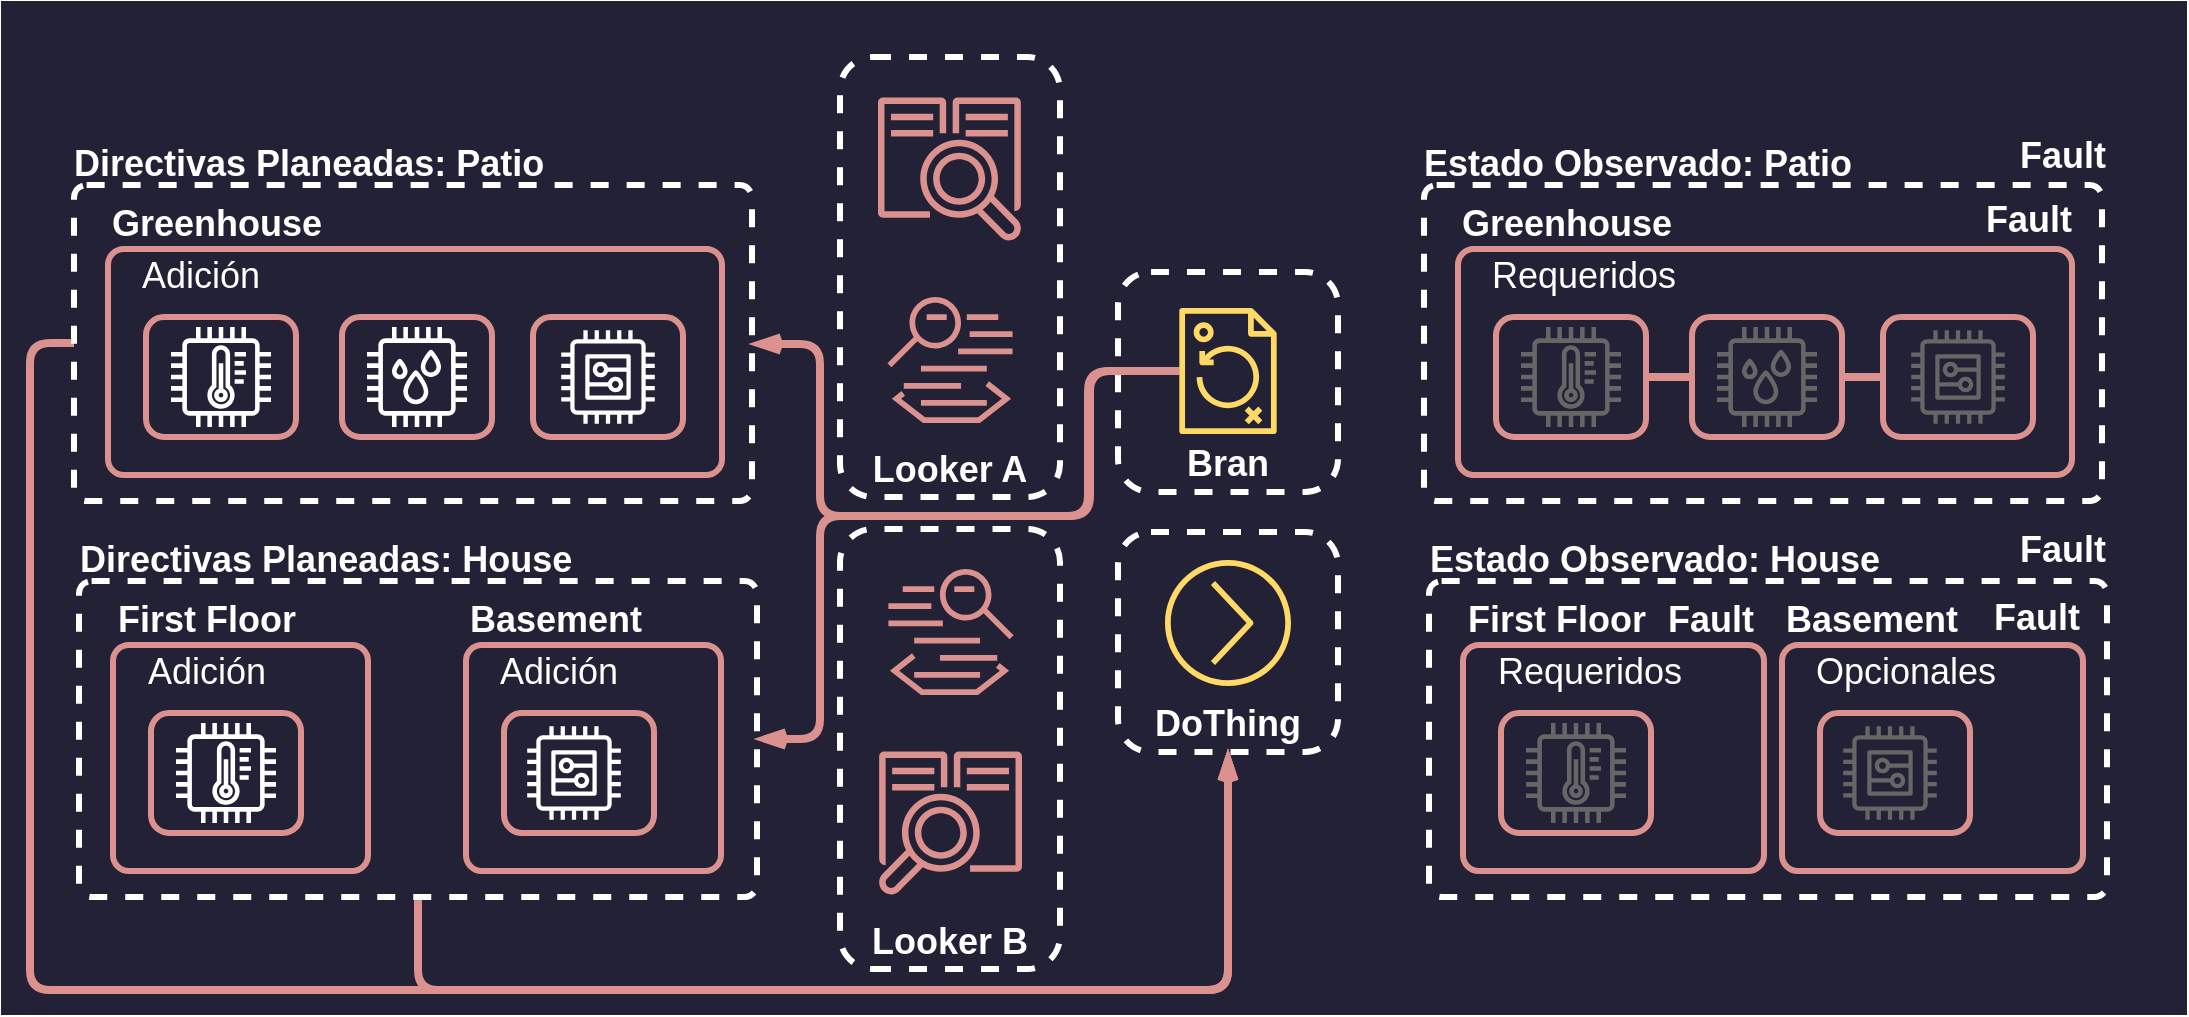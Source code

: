 <mxfile version="22.1.21" type="device">
  <diagram name="Page-1" id="UgkzKDdlbD2YLOSZ790F">
    <mxGraphModel dx="579" dy="907" grid="0" gridSize="10" guides="1" tooltips="1" connect="1" arrows="1" fold="1" page="1" pageScale="1" pageWidth="850" pageHeight="1100" math="0" shadow="0">
      <root>
        <mxCell id="0" />
        <mxCell id="1" parent="0" />
        <mxCell id="WaaS-qGKVErQEOPKYESH-2" value="" style="group;fillColor=#232136;strokeColor=#232136;strokeWidth=25;container=0;movable=0;resizable=0;rotatable=0;deletable=0;editable=0;locked=1;connectable=0;" parent="1" vertex="1" connectable="0">
          <mxGeometry x="968" y="441" width="1068" height="482" as="geometry" />
        </mxCell>
        <mxCell id="p2dUplIc6F6vgKtV86H0-74" value="" style="rounded=1;whiteSpace=wrap;html=1;labelBackgroundColor=none;strokeColor=#FFFFFF;strokeWidth=3;align=left;verticalAlign=top;fontFamily=Helvetica;fontSize=18;fontColor=#FFFFFF;fillColor=none;arcSize=4;dashed=1;container=0;" parent="1" vertex="1">
          <mxGeometry x="1667" y="520.5" width="339" height="158" as="geometry" />
        </mxCell>
        <mxCell id="3aSCwRJMT3F2lno_R7aL-35" value="Looker A" style="rounded=1;whiteSpace=wrap;html=1;dashed=1;labelBackgroundColor=none;strokeColor=#FFFFFF;strokeWidth=3;align=center;verticalAlign=bottom;fontFamily=Helvetica;fontSize=18;fontColor=#FFFFFF;fillColor=none;fontStyle=1;container=0;" parent="1" vertex="1">
          <mxGeometry x="1375" y="456.5" width="110" height="220" as="geometry" />
        </mxCell>
        <mxCell id="WaaS-qGKVErQEOPKYESH-149" value="&lt;div style=&quot;text-align: center; font-size: 18px;&quot;&gt;&lt;span style=&quot;background-color: initial; font-size: 18px;&quot;&gt;&lt;b style=&quot;font-size: 18px;&quot;&gt;Directivas Planeadas: Patio&lt;/b&gt;&lt;/span&gt;&lt;/div&gt;" style="text;whiteSpace=wrap;html=1;fontSize=18;fontFamily=Helvetica;fontColor=#FFFFFF;container=0;" parent="1" vertex="1">
          <mxGeometry x="990" y="492.5" width="247" height="40" as="geometry" />
        </mxCell>
        <mxCell id="WaaS-qGKVErQEOPKYESH-105" value="&lt;div style=&quot;text-align: center;&quot;&gt;&lt;span style=&quot;background-color: initial;&quot;&gt;&lt;b&gt;Greenhouse&lt;/b&gt;&lt;/span&gt;&lt;/div&gt;" style="text;whiteSpace=wrap;html=1;fontSize=18;fontFamily=Helvetica;fontColor=#FFFFFF;container=0;" parent="1" vertex="1">
          <mxGeometry x="1009" y="522.5" width="126" height="40" as="geometry" />
        </mxCell>
        <mxCell id="p2dUplIc6F6vgKtV86H0-14" value="&lt;b style=&quot;border-color: var(--border-color); text-align: center;&quot;&gt;Directivas Planeadas:&lt;b style=&quot;background-color: initial;&quot;&gt;&amp;nbsp;House&lt;/b&gt;&lt;br&gt;&lt;/b&gt;" style="text;whiteSpace=wrap;html=1;fontSize=18;fontFamily=Helvetica;fontColor=#FFFFFF;container=0;" parent="1" vertex="1">
          <mxGeometry x="992.5" y="690.5" width="257.5" height="40" as="geometry" />
        </mxCell>
        <mxCell id="WaaS-qGKVErQEOPKYESH-18" value="" style="rounded=1;whiteSpace=wrap;html=1;labelBackgroundColor=none;strokeColor=#DB918D;strokeWidth=3;align=left;verticalAlign=top;fontFamily=Helvetica;fontSize=18;fontColor=#FFFFFF;fillColor=none;arcSize=7;container=0;" parent="1" vertex="1">
          <mxGeometry x="1009" y="552.5" width="307" height="113" as="geometry" />
        </mxCell>
        <mxCell id="a7tRdTnpNHv8v2IIu0SU-1" style="edgeStyle=orthogonalEdgeStyle;shape=connector;curved=0;rounded=1;orthogonalLoop=1;jettySize=auto;html=1;labelBackgroundColor=default;strokeColor=#DB918D;strokeWidth=4;align=center;verticalAlign=middle;fontFamily=Helvetica;fontSize=11;fontColor=default;endArrow=openThin;endFill=0;entryX=0.5;entryY=1;entryDx=0;entryDy=0;" parent="1" source="WaaS-qGKVErQEOPKYESH-108" target="3aSCwRJMT3F2lno_R7aL-37" edge="1">
          <mxGeometry relative="1" as="geometry">
            <Array as="points">
              <mxPoint x="970" y="600" />
              <mxPoint x="970" y="923" />
              <mxPoint x="1569" y="923" />
            </Array>
          </mxGeometry>
        </mxCell>
        <mxCell id="WaaS-qGKVErQEOPKYESH-108" value="" style="rounded=1;whiteSpace=wrap;html=1;labelBackgroundColor=none;strokeColor=#FFFFFF;strokeWidth=3;align=left;verticalAlign=top;fontFamily=Helvetica;fontSize=18;fontColor=#FFFFFF;fillColor=none;arcSize=4;dashed=1;container=0;" parent="1" vertex="1">
          <mxGeometry x="992" y="520.5" width="339" height="158" as="geometry" />
        </mxCell>
        <mxCell id="WaaS-qGKVErQEOPKYESH-31" value="Adición" style="text;html=1;strokeColor=none;fillColor=none;align=left;verticalAlign=middle;whiteSpace=wrap;rounded=0;fontSize=18;fontFamily=Helvetica;fontColor=#FFFFFF;container=0;" parent="1" vertex="1">
          <mxGeometry x="1024" y="550.5" width="75" height="30" as="geometry" />
        </mxCell>
        <mxCell id="p2dUplIc6F6vgKtV86H0-4" value="" style="rounded=1;whiteSpace=wrap;html=1;labelBackgroundColor=none;strokeColor=#DB918D;strokeWidth=3;align=left;verticalAlign=top;fontFamily=Helvetica;fontSize=18;fontColor=#FFFFFF;fillColor=none;container=0;" parent="1" vertex="1">
          <mxGeometry x="1221.5" y="586.5" width="75" height="60" as="geometry" />
        </mxCell>
        <mxCell id="p2dUplIc6F6vgKtV86H0-2" value="" style="rounded=1;whiteSpace=wrap;html=1;labelBackgroundColor=none;strokeColor=#DB918D;strokeWidth=3;align=left;verticalAlign=top;fontFamily=Helvetica;fontSize=18;fontColor=#FFFFFF;fillColor=none;container=0;" parent="1" vertex="1">
          <mxGeometry x="1126" y="586.5" width="75" height="60" as="geometry" />
        </mxCell>
        <mxCell id="WaaS-qGKVErQEOPKYESH-28" value="" style="rounded=1;whiteSpace=wrap;html=1;labelBackgroundColor=none;strokeColor=#DB918D;strokeWidth=3;align=left;verticalAlign=top;fontFamily=Helvetica;fontSize=18;fontColor=#FFFFFF;fillColor=none;container=0;" parent="1" vertex="1">
          <mxGeometry x="1028" y="586.5" width="75" height="60" as="geometry" />
        </mxCell>
        <mxCell id="WaaS-qGKVErQEOPKYESH-81" value="" style="sketch=0;outlineConnect=0;dashed=0;verticalLabelPosition=bottom;verticalAlign=top;align=center;html=1;fontSize=18;fontStyle=0;aspect=fixed;pointerEvents=1;shape=mxgraph.aws4.iot_thing_temperature_sensor;rounded=1;labelBackgroundColor=none;strokeWidth=3;fontFamily=Helvetica;container=0;" parent="1" vertex="1">
          <mxGeometry x="1040.5" y="591.5" width="50" height="50" as="geometry" />
        </mxCell>
        <mxCell id="p2dUplIc6F6vgKtV86H0-11" value="" style="sketch=0;outlineConnect=0;fontColor=#232F3E;gradientColor=none;fillColor=#FFFFFF;strokeColor=none;dashed=0;verticalLabelPosition=bottom;verticalAlign=top;align=center;html=1;fontSize=12;fontStyle=0;aspect=fixed;pointerEvents=1;shape=mxgraph.aws4.iot_thing_humidity_sensor;rounded=1;strokeWidth=4;fontFamily=Helvetica;container=0;" parent="1" vertex="1">
          <mxGeometry x="1138.5" y="591.5" width="50" height="50" as="geometry" />
        </mxCell>
        <mxCell id="WaaS-qGKVErQEOPKYESH-98" value="" style="sketch=0;outlineConnect=0;fontColor=#232F3E;gradientColor=none;strokeColor=#FFFFFF;fillColor=none;dashed=0;verticalLabelPosition=bottom;verticalAlign=top;align=center;html=1;fontSize=18;fontStyle=0;aspect=fixed;shape=mxgraph.aws4.resourceIcon;resIcon=mxgraph.aws4.generic;rounded=1;labelBackgroundColor=none;strokeWidth=3;fontFamily=Helvetica;container=0;" parent="1" vertex="1">
          <mxGeometry x="1229.75" y="587.25" width="58.5" height="58.5" as="geometry" />
        </mxCell>
        <mxCell id="a7tRdTnpNHv8v2IIu0SU-2" style="edgeStyle=orthogonalEdgeStyle;shape=connector;curved=0;rounded=1;orthogonalLoop=1;jettySize=auto;html=1;entryX=0.5;entryY=1;entryDx=0;entryDy=0;labelBackgroundColor=default;strokeColor=#DB918D;strokeWidth=4;align=center;verticalAlign=middle;fontFamily=Helvetica;fontSize=11;fontColor=default;endArrow=openThin;endFill=0;exitX=0.5;exitY=1;exitDx=0;exitDy=0;" parent="1" source="p2dUplIc6F6vgKtV86H0-13" target="3aSCwRJMT3F2lno_R7aL-37" edge="1">
          <mxGeometry relative="1" as="geometry">
            <Array as="points">
              <mxPoint x="1164" y="923" />
              <mxPoint x="1569" y="923" />
            </Array>
          </mxGeometry>
        </mxCell>
        <mxCell id="p2dUplIc6F6vgKtV86H0-13" value="" style="rounded=1;whiteSpace=wrap;html=1;labelBackgroundColor=none;strokeColor=#FFFFFF;strokeWidth=3;align=left;verticalAlign=top;fontFamily=Helvetica;fontSize=18;fontColor=#FFFFFF;fillColor=none;arcSize=4;dashed=1;container=0;" parent="1" vertex="1">
          <mxGeometry x="994.5" y="718.5" width="339" height="158" as="geometry" />
        </mxCell>
        <mxCell id="p2dUplIc6F6vgKtV86H0-24" value="&lt;div style=&quot;text-align: center;&quot;&gt;&lt;span style=&quot;background-color: initial;&quot;&gt;&lt;b&gt;Basement&lt;/b&gt;&lt;/span&gt;&lt;/div&gt;" style="text;whiteSpace=wrap;html=1;fontSize=18;fontFamily=Helvetica;fontColor=#FFFFFF;container=0;" parent="1" vertex="1">
          <mxGeometry x="1188" y="720.5" width="128.5" height="40" as="geometry" />
        </mxCell>
        <mxCell id="p2dUplIc6F6vgKtV86H0-23" value="" style="rounded=1;whiteSpace=wrap;html=1;labelBackgroundColor=none;strokeColor=#DB918D;strokeWidth=3;align=left;verticalAlign=top;fontFamily=Helvetica;fontSize=18;fontColor=#FFFFFF;fillColor=none;arcSize=7;container=0;" parent="1" vertex="1">
          <mxGeometry x="1188" y="750.5" width="127.5" height="113" as="geometry" />
        </mxCell>
        <mxCell id="p2dUplIc6F6vgKtV86H0-25" value="Adición" style="text;html=1;strokeColor=none;fillColor=none;align=left;verticalAlign=middle;whiteSpace=wrap;rounded=0;fontSize=18;fontFamily=Helvetica;fontColor=#FFFFFF;container=0;" parent="1" vertex="1">
          <mxGeometry x="1203" y="748.5" width="75" height="30" as="geometry" />
        </mxCell>
        <mxCell id="p2dUplIc6F6vgKtV86H0-28" value="" style="rounded=1;whiteSpace=wrap;html=1;labelBackgroundColor=none;strokeColor=#DB918D;strokeWidth=3;align=left;verticalAlign=top;fontFamily=Helvetica;fontSize=18;fontColor=#FFFFFF;fillColor=none;container=0;" parent="1" vertex="1">
          <mxGeometry x="1207" y="784.5" width="75" height="60" as="geometry" />
        </mxCell>
        <mxCell id="p2dUplIc6F6vgKtV86H0-31" value="" style="sketch=0;outlineConnect=0;fontColor=#232F3E;gradientColor=none;strokeColor=#FFFFFF;fillColor=none;dashed=0;verticalLabelPosition=bottom;verticalAlign=top;align=center;html=1;fontSize=18;fontStyle=0;aspect=fixed;shape=mxgraph.aws4.resourceIcon;resIcon=mxgraph.aws4.generic;rounded=1;labelBackgroundColor=none;strokeWidth=3;fontFamily=Helvetica;container=0;" parent="1" vertex="1">
          <mxGeometry x="1212.75" y="785.25" width="58.5" height="58.5" as="geometry" />
        </mxCell>
        <mxCell id="p2dUplIc6F6vgKtV86H0-15" value="&lt;div style=&quot;text-align: center;&quot;&gt;&lt;span style=&quot;background-color: initial;&quot;&gt;&lt;b&gt;First Floor&lt;/b&gt;&lt;/span&gt;&lt;/div&gt;" style="text;whiteSpace=wrap;html=1;fontSize=18;fontFamily=Helvetica;fontColor=#FFFFFF;container=0;" parent="1" vertex="1">
          <mxGeometry x="1011.5" y="720.5" width="128.5" height="40" as="geometry" />
        </mxCell>
        <mxCell id="p2dUplIc6F6vgKtV86H0-12" value="" style="rounded=1;whiteSpace=wrap;html=1;labelBackgroundColor=none;strokeColor=#DB918D;strokeWidth=3;align=left;verticalAlign=top;fontFamily=Helvetica;fontSize=18;fontColor=#FFFFFF;fillColor=none;arcSize=7;container=0;" parent="1" vertex="1">
          <mxGeometry x="1011.5" y="750.5" width="127.5" height="113" as="geometry" />
        </mxCell>
        <mxCell id="p2dUplIc6F6vgKtV86H0-16" value="Adición" style="text;html=1;strokeColor=none;fillColor=none;align=left;verticalAlign=middle;whiteSpace=wrap;rounded=0;fontSize=18;fontFamily=Helvetica;fontColor=#FFFFFF;container=0;" parent="1" vertex="1">
          <mxGeometry x="1026.5" y="748.5" width="75" height="30" as="geometry" />
        </mxCell>
        <mxCell id="p2dUplIc6F6vgKtV86H0-19" value="" style="rounded=1;whiteSpace=wrap;html=1;labelBackgroundColor=none;strokeColor=#DB918D;strokeWidth=3;align=left;verticalAlign=top;fontFamily=Helvetica;fontSize=18;fontColor=#FFFFFF;fillColor=none;container=0;" parent="1" vertex="1">
          <mxGeometry x="1030.5" y="784.5" width="75" height="60" as="geometry" />
        </mxCell>
        <mxCell id="p2dUplIc6F6vgKtV86H0-20" value="" style="sketch=0;outlineConnect=0;dashed=0;verticalLabelPosition=bottom;verticalAlign=top;align=center;html=1;fontSize=18;fontStyle=0;aspect=fixed;pointerEvents=1;shape=mxgraph.aws4.iot_thing_temperature_sensor;rounded=1;labelBackgroundColor=none;strokeWidth=3;fontFamily=Helvetica;container=0;" parent="1" vertex="1">
          <mxGeometry x="1043" y="789.5" width="50" height="50" as="geometry" />
        </mxCell>
        <mxCell id="p2dUplIc6F6vgKtV86H0-69" value="&lt;div style=&quot;text-align: center; font-size: 18px;&quot;&gt;&lt;span style=&quot;background-color: initial; font-size: 18px;&quot;&gt;&lt;b style=&quot;font-size: 18px;&quot;&gt;Estado Observado: Patio&lt;/b&gt;&lt;/span&gt;&lt;/div&gt;" style="text;whiteSpace=wrap;html=1;fontSize=18;fontFamily=Helvetica;fontColor=#FFFFFF;container=0;" parent="1" vertex="1">
          <mxGeometry x="1665" y="492.5" width="247" height="40" as="geometry" />
        </mxCell>
        <mxCell id="p2dUplIc6F6vgKtV86H0-70" value="&lt;div style=&quot;text-align: center;&quot;&gt;&lt;span style=&quot;background-color: initial;&quot;&gt;&lt;b&gt;Greenhouse&lt;/b&gt;&lt;/span&gt;&lt;/div&gt;" style="text;whiteSpace=wrap;html=1;fontSize=18;fontFamily=Helvetica;fontColor=#FFFFFF;container=0;" parent="1" vertex="1">
          <mxGeometry x="1684" y="522.5" width="126" height="40" as="geometry" />
        </mxCell>
        <mxCell id="p2dUplIc6F6vgKtV86H0-71" value="&lt;div style=&quot;text-align: center; font-size: 18px;&quot;&gt;&lt;span style=&quot;background-color: initial; font-size: 18px;&quot;&gt;&lt;b style=&quot;font-size: 18px;&quot;&gt;Estado Observado: House&lt;/b&gt;&lt;/span&gt;&lt;/div&gt;" style="text;whiteSpace=wrap;html=1;fontSize=18;fontFamily=Helvetica;fontColor=#FFFFFF;container=0;" parent="1" vertex="1">
          <mxGeometry x="1667.5" y="690.5" width="257.5" height="40" as="geometry" />
        </mxCell>
        <mxCell id="p2dUplIc6F6vgKtV86H0-73" value="" style="rounded=1;whiteSpace=wrap;html=1;labelBackgroundColor=none;strokeColor=#DB918D;strokeWidth=3;align=left;verticalAlign=top;fontFamily=Helvetica;fontSize=18;fontColor=#FFFFFF;fillColor=none;arcSize=7;container=0;" parent="1" vertex="1">
          <mxGeometry x="1684" y="552.5" width="307" height="113" as="geometry" />
        </mxCell>
        <mxCell id="p2dUplIc6F6vgKtV86H0-75" value="Requeridos" style="text;html=1;strokeColor=none;fillColor=none;align=left;verticalAlign=middle;whiteSpace=wrap;rounded=0;fontSize=18;fontFamily=Helvetica;fontColor=#FFFFFF;container=0;" parent="1" vertex="1">
          <mxGeometry x="1699" y="550.5" width="75" height="30" as="geometry" />
        </mxCell>
        <mxCell id="p2dUplIc6F6vgKtV86H0-76" value="" style="rounded=1;whiteSpace=wrap;html=1;labelBackgroundColor=none;strokeColor=#DB918D;strokeWidth=3;align=left;verticalAlign=top;fontFamily=Helvetica;fontSize=18;fontColor=#FFFFFF;fillColor=none;container=0;" parent="1" vertex="1">
          <mxGeometry x="1896.5" y="586.5" width="75" height="60" as="geometry" />
        </mxCell>
        <mxCell id="Ld625XTkxy1QWOUAyeHq-2" style="edgeStyle=orthogonalEdgeStyle;shape=connector;curved=0;rounded=1;orthogonalLoop=1;jettySize=auto;html=1;exitX=1;exitY=0.5;exitDx=0;exitDy=0;entryX=0;entryY=0.5;entryDx=0;entryDy=0;labelBackgroundColor=default;strokeColor=#DB918D;strokeWidth=4;align=center;verticalAlign=middle;fontFamily=Helvetica;fontSize=11;fontColor=default;endArrow=none;endFill=0;" parent="1" source="p2dUplIc6F6vgKtV86H0-77" target="p2dUplIc6F6vgKtV86H0-76" edge="1">
          <mxGeometry relative="1" as="geometry" />
        </mxCell>
        <mxCell id="p2dUplIc6F6vgKtV86H0-77" value="" style="rounded=1;whiteSpace=wrap;html=1;labelBackgroundColor=none;strokeColor=#DB918D;strokeWidth=3;align=left;verticalAlign=top;fontFamily=Helvetica;fontSize=18;fontColor=#FFFFFF;fillColor=none;container=0;" parent="1" vertex="1">
          <mxGeometry x="1801" y="586.5" width="75" height="60" as="geometry" />
        </mxCell>
        <mxCell id="Ld625XTkxy1QWOUAyeHq-1" style="edgeStyle=orthogonalEdgeStyle;shape=connector;curved=0;rounded=1;orthogonalLoop=1;jettySize=auto;html=1;exitX=1;exitY=0.5;exitDx=0;exitDy=0;entryX=0;entryY=0.5;entryDx=0;entryDy=0;labelBackgroundColor=default;strokeColor=#DB918D;strokeWidth=4;align=center;verticalAlign=middle;fontFamily=Helvetica;fontSize=11;fontColor=default;endArrow=none;endFill=0;" parent="1" source="p2dUplIc6F6vgKtV86H0-78" target="p2dUplIc6F6vgKtV86H0-77" edge="1">
          <mxGeometry relative="1" as="geometry" />
        </mxCell>
        <mxCell id="p2dUplIc6F6vgKtV86H0-78" value="" style="rounded=1;whiteSpace=wrap;html=1;labelBackgroundColor=none;strokeColor=#DB918D;strokeWidth=3;align=left;verticalAlign=top;fontFamily=Helvetica;fontSize=18;fontColor=#FFFFFF;fillColor=none;container=0;" parent="1" vertex="1">
          <mxGeometry x="1703" y="586.5" width="75" height="60" as="geometry" />
        </mxCell>
        <mxCell id="p2dUplIc6F6vgKtV86H0-79" value="" style="sketch=0;outlineConnect=0;dashed=0;verticalLabelPosition=bottom;verticalAlign=top;align=center;html=1;fontSize=18;fontStyle=0;aspect=fixed;pointerEvents=1;shape=mxgraph.aws4.iot_thing_temperature_sensor;rounded=1;labelBackgroundColor=none;strokeWidth=3;fontFamily=Helvetica;container=0;fillColor=#666666;" parent="1" vertex="1">
          <mxGeometry x="1715.5" y="591.5" width="50" height="50" as="geometry" />
        </mxCell>
        <mxCell id="p2dUplIc6F6vgKtV86H0-80" value="" style="sketch=0;outlineConnect=0;fontColor=#232F3E;gradientColor=none;fillColor=#666666;strokeColor=none;dashed=0;verticalLabelPosition=bottom;verticalAlign=top;align=center;html=1;fontSize=12;fontStyle=0;aspect=fixed;pointerEvents=1;shape=mxgraph.aws4.iot_thing_humidity_sensor;rounded=1;strokeWidth=4;fontFamily=Helvetica;container=0;" parent="1" vertex="1">
          <mxGeometry x="1813.5" y="591.5" width="50" height="50" as="geometry" />
        </mxCell>
        <mxCell id="p2dUplIc6F6vgKtV86H0-81" value="" style="sketch=0;outlineConnect=0;fontColor=#232F3E;gradientColor=none;strokeColor=#666666;fillColor=none;dashed=0;verticalLabelPosition=bottom;verticalAlign=top;align=center;html=1;fontSize=18;fontStyle=0;aspect=fixed;shape=mxgraph.aws4.resourceIcon;resIcon=mxgraph.aws4.generic;rounded=1;labelBackgroundColor=none;strokeWidth=3;fontFamily=Helvetica;container=0;" parent="1" vertex="1">
          <mxGeometry x="1904.75" y="587.25" width="58.5" height="58.5" as="geometry" />
        </mxCell>
        <mxCell id="p2dUplIc6F6vgKtV86H0-82" value="" style="rounded=1;whiteSpace=wrap;html=1;labelBackgroundColor=none;strokeColor=#FFFFFF;strokeWidth=3;align=left;verticalAlign=top;fontFamily=Helvetica;fontSize=18;fontColor=#FFFFFF;fillColor=none;arcSize=4;dashed=1;container=0;" parent="1" vertex="1">
          <mxGeometry x="1669.5" y="718.5" width="339" height="158" as="geometry" />
        </mxCell>
        <mxCell id="p2dUplIc6F6vgKtV86H0-84" value="&lt;div style=&quot;text-align: center;&quot;&gt;&lt;span style=&quot;background-color: initial;&quot;&gt;&lt;b&gt;Basement&lt;/b&gt;&lt;/span&gt;&lt;/div&gt;" style="text;whiteSpace=wrap;html=1;fontSize=18;fontFamily=Helvetica;fontColor=#FFFFFF;container=0;" parent="1" vertex="1">
          <mxGeometry x="1846" y="720.5" width="128.5" height="40" as="geometry" />
        </mxCell>
        <mxCell id="p2dUplIc6F6vgKtV86H0-85" value="" style="rounded=1;whiteSpace=wrap;html=1;labelBackgroundColor=none;strokeColor=#DB918D;strokeWidth=3;align=left;verticalAlign=top;fontFamily=Helvetica;fontSize=18;fontColor=#FFFFFF;fillColor=none;arcSize=7;container=0;" parent="1" vertex="1">
          <mxGeometry x="1846" y="750.5" width="150.5" height="113" as="geometry" />
        </mxCell>
        <mxCell id="p2dUplIc6F6vgKtV86H0-86" value="Opcionales" style="text;html=1;strokeColor=none;fillColor=none;align=left;verticalAlign=middle;whiteSpace=wrap;rounded=0;fontSize=18;fontFamily=Helvetica;fontColor=#FFFFFF;container=0;" parent="1" vertex="1">
          <mxGeometry x="1861" y="748.5" width="75" height="30" as="geometry" />
        </mxCell>
        <mxCell id="p2dUplIc6F6vgKtV86H0-87" value="" style="rounded=1;whiteSpace=wrap;html=1;labelBackgroundColor=none;strokeColor=#DB918D;strokeWidth=3;align=left;verticalAlign=top;fontFamily=Helvetica;fontSize=18;fontColor=#FFFFFF;fillColor=none;container=0;" parent="1" vertex="1">
          <mxGeometry x="1865" y="784.5" width="75" height="60" as="geometry" />
        </mxCell>
        <mxCell id="p2dUplIc6F6vgKtV86H0-88" value="" style="sketch=0;outlineConnect=0;fontColor=#232F3E;gradientColor=none;strokeColor=#666666;fillColor=none;dashed=0;verticalLabelPosition=bottom;verticalAlign=top;align=center;html=1;fontSize=18;fontStyle=0;aspect=fixed;shape=mxgraph.aws4.resourceIcon;resIcon=mxgraph.aws4.generic;rounded=1;labelBackgroundColor=none;strokeWidth=3;fontFamily=Helvetica;container=0;" parent="1" vertex="1">
          <mxGeometry x="1870.75" y="785.25" width="58.5" height="58.5" as="geometry" />
        </mxCell>
        <mxCell id="p2dUplIc6F6vgKtV86H0-90" value="&lt;div style=&quot;text-align: center;&quot;&gt;&lt;span style=&quot;background-color: initial;&quot;&gt;&lt;b&gt;First Floor&lt;/b&gt;&lt;/span&gt;&lt;/div&gt;" style="text;whiteSpace=wrap;html=1;fontSize=18;fontFamily=Helvetica;fontColor=#FFFFFF;container=0;" parent="1" vertex="1">
          <mxGeometry x="1686.5" y="720.5" width="128.5" height="40" as="geometry" />
        </mxCell>
        <mxCell id="p2dUplIc6F6vgKtV86H0-91" value="" style="rounded=1;whiteSpace=wrap;html=1;labelBackgroundColor=none;strokeColor=#DB918D;strokeWidth=3;align=left;verticalAlign=top;fontFamily=Helvetica;fontSize=18;fontColor=#FFFFFF;fillColor=none;arcSize=7;container=0;" parent="1" vertex="1">
          <mxGeometry x="1686.5" y="750.5" width="150.5" height="113" as="geometry" />
        </mxCell>
        <mxCell id="p2dUplIc6F6vgKtV86H0-92" value="Requeridos" style="text;html=1;strokeColor=none;fillColor=none;align=left;verticalAlign=middle;whiteSpace=wrap;rounded=0;fontSize=18;fontFamily=Helvetica;fontColor=#FFFFFF;container=0;" parent="1" vertex="1">
          <mxGeometry x="1701.5" y="748.5" width="75" height="30" as="geometry" />
        </mxCell>
        <mxCell id="p2dUplIc6F6vgKtV86H0-93" value="" style="rounded=1;whiteSpace=wrap;html=1;labelBackgroundColor=none;strokeColor=#DB918D;strokeWidth=3;align=left;verticalAlign=top;fontFamily=Helvetica;fontSize=18;fontColor=#FFFFFF;fillColor=none;container=0;" parent="1" vertex="1">
          <mxGeometry x="1705.5" y="784.5" width="75" height="60" as="geometry" />
        </mxCell>
        <mxCell id="p2dUplIc6F6vgKtV86H0-94" value="" style="sketch=0;outlineConnect=0;dashed=0;verticalLabelPosition=bottom;verticalAlign=top;align=center;html=1;fontSize=18;fontStyle=0;aspect=fixed;pointerEvents=1;shape=mxgraph.aws4.iot_thing_temperature_sensor;rounded=1;labelBackgroundColor=none;strokeWidth=3;fontFamily=Helvetica;container=0;fillColor=#666666;" parent="1" vertex="1">
          <mxGeometry x="1718" y="789.5" width="50" height="50" as="geometry" />
        </mxCell>
        <mxCell id="3aSCwRJMT3F2lno_R7aL-36" value="Bran" style="rounded=1;whiteSpace=wrap;html=1;dashed=1;labelBackgroundColor=none;strokeColor=#FFFFFF;strokeWidth=3;align=center;verticalAlign=bottom;fontFamily=Helvetica;fontSize=18;fontColor=#FFFFFF;fillColor=none;fontStyle=1;container=0;" parent="1" vertex="1">
          <mxGeometry x="1514" y="564" width="110" height="110" as="geometry" />
        </mxCell>
        <mxCell id="S8u9FRlnCaxkl1B-Ak45-1" style="edgeStyle=orthogonalEdgeStyle;shape=connector;curved=0;rounded=1;orthogonalLoop=1;jettySize=auto;html=1;labelBackgroundColor=default;strokeColor=#DB918D;strokeWidth=4;align=center;verticalAlign=middle;fontFamily=Helvetica;fontSize=11;fontColor=default;endArrow=openThin;endFill=0;" parent="1" source="3aSCwRJMT3F2lno_R7aL-11" target="WaaS-qGKVErQEOPKYESH-108" edge="1">
          <mxGeometry relative="1" as="geometry">
            <Array as="points">
              <mxPoint x="1499" y="614" />
              <mxPoint x="1499" y="686" />
              <mxPoint x="1365" y="686" />
              <mxPoint x="1365" y="600" />
            </Array>
          </mxGeometry>
        </mxCell>
        <mxCell id="S8u9FRlnCaxkl1B-Ak45-2" style="edgeStyle=orthogonalEdgeStyle;shape=connector;curved=0;rounded=1;orthogonalLoop=1;jettySize=auto;html=1;entryX=1;entryY=0.5;entryDx=0;entryDy=0;labelBackgroundColor=default;strokeColor=#DB918D;strokeWidth=4;align=center;verticalAlign=middle;fontFamily=Helvetica;fontSize=11;fontColor=default;endArrow=openThin;endFill=0;" parent="1" source="3aSCwRJMT3F2lno_R7aL-11" target="p2dUplIc6F6vgKtV86H0-13" edge="1">
          <mxGeometry relative="1" as="geometry">
            <Array as="points">
              <mxPoint x="1500" y="614" />
              <mxPoint x="1500" y="686" />
              <mxPoint x="1365" y="686" />
              <mxPoint x="1365" y="798" />
            </Array>
          </mxGeometry>
        </mxCell>
        <mxCell id="3aSCwRJMT3F2lno_R7aL-11" value="" style="sketch=0;outlineConnect=0;fontColor=#232F3E;gradientColor=none;fillColor=#FFD966;strokeColor=#DB918D;dashed=0;verticalLabelPosition=bottom;verticalAlign=top;align=center;html=1;fontSize=18;fontStyle=0;aspect=fixed;pointerEvents=1;shape=mxgraph.aws4.backup_plan;fontFamily=Helvetica;container=0;rotation=0;flipV=0;" parent="1" vertex="1">
          <mxGeometry x="1537.5" y="582" width="63" height="63" as="geometry" />
        </mxCell>
        <mxCell id="3aSCwRJMT3F2lno_R7aL-37" value="DoThing" style="rounded=1;whiteSpace=wrap;html=1;dashed=1;labelBackgroundColor=none;strokeColor=#FFFFFF;strokeWidth=3;align=center;verticalAlign=bottom;fontFamily=Helvetica;fontSize=18;fontColor=#FFFFFF;fillColor=none;fontStyle=1;container=0;" parent="1" vertex="1">
          <mxGeometry x="1514" y="694" width="110" height="110" as="geometry" />
        </mxCell>
        <mxCell id="3aSCwRJMT3F2lno_R7aL-7" value="" style="sketch=0;outlineConnect=0;fontColor=#232F3E;gradientColor=none;fillColor=#FFD966;strokeColor=#DB918D;dashed=0;verticalLabelPosition=bottom;verticalAlign=top;align=center;html=1;fontSize=18;fontStyle=0;aspect=fixed;pointerEvents=1;shape=mxgraph.aws4.action;fontFamily=Helvetica;container=0;rotation=0;flipV=0;" parent="1" vertex="1">
          <mxGeometry x="1537.5" y="708" width="63" height="63" as="geometry" />
        </mxCell>
        <mxCell id="p2dUplIc6F6vgKtV86H0-36" value="Looker B" style="rounded=1;whiteSpace=wrap;html=1;dashed=1;labelBackgroundColor=none;strokeColor=#FFFFFF;strokeWidth=3;align=center;verticalAlign=bottom;fontFamily=Helvetica;fontSize=18;fontColor=#FFFFFF;fillColor=none;fontStyle=1;container=0;flipH=0;flipV=1;" parent="1" vertex="1">
          <mxGeometry x="1375" y="692.5" width="110" height="220" as="geometry" />
        </mxCell>
        <mxCell id="9AoiroFoVsxQzHGqrJnJ-85" value="" style="sketch=0;outlineConnect=0;fontColor=#FFFFFF;gradientColor=none;fillColor=#DB918D;strokeColor=none;dashed=0;verticalLabelPosition=bottom;verticalAlign=top;align=center;html=1;fontSize=18;fontStyle=0;aspect=fixed;shape=mxgraph.aws4.application_discovery_service_aws_agentless_collector;rotation=0;container=0;flipV=0;" parent="1" vertex="1">
          <mxGeometry x="1394" y="476.5" width="72" height="72" as="geometry" />
        </mxCell>
        <mxCell id="3aSCwRJMT3F2lno_R7aL-10" value="" style="sketch=0;outlineConnect=0;fontColor=#232F3E;gradientColor=none;fillColor=#DB918D;strokeColor=none;dashed=0;verticalLabelPosition=bottom;verticalAlign=top;align=center;html=1;fontSize=18;fontStyle=0;aspect=fixed;shape=mxgraph.aws4.mainframe_modernization_analyzer;rotation=0;container=0;flipV=0;" parent="1" vertex="1">
          <mxGeometry x="1398.5" y="576.5" width="63" height="63" as="geometry" />
        </mxCell>
        <mxCell id="p2dUplIc6F6vgKtV86H0-106" value="&lt;div style=&quot;&quot;&gt;&lt;span style=&quot;background-color: initial;&quot;&gt;&lt;b&gt;Fault&lt;/b&gt;&lt;/span&gt;&lt;/div&gt;" style="text;whiteSpace=wrap;html=1;fontSize=18;fontFamily=Helvetica;fontColor=#FFFFFF;container=0;align=right;" parent="1" vertex="1">
          <mxGeometry x="1867" y="520.5" width="126" height="40" as="geometry" />
        </mxCell>
        <mxCell id="p2dUplIc6F6vgKtV86H0-107" value="&lt;div style=&quot;&quot;&gt;&lt;span style=&quot;background-color: initial;&quot;&gt;&lt;b&gt;Fault&lt;/b&gt;&lt;/span&gt;&lt;/div&gt;" style="text;whiteSpace=wrap;html=1;fontSize=18;fontFamily=Helvetica;fontColor=#FFFFFF;container=0;align=right;" parent="1" vertex="1">
          <mxGeometry x="1884" y="489" width="126" height="40" as="geometry" />
        </mxCell>
        <mxCell id="p2dUplIc6F6vgKtV86H0-108" value="&lt;div style=&quot;&quot;&gt;&lt;b&gt;Fault&lt;/b&gt;&lt;/div&gt;" style="text;whiteSpace=wrap;html=1;fontSize=18;fontFamily=Helvetica;fontColor=#FFFFFF;container=0;align=right;" parent="1" vertex="1">
          <mxGeometry x="1746" y="720.5" width="88" height="40" as="geometry" />
        </mxCell>
        <mxCell id="p2dUplIc6F6vgKtV86H0-109" value="&lt;div style=&quot;&quot;&gt;&lt;b&gt;Fault&lt;/b&gt;&lt;/div&gt;" style="text;whiteSpace=wrap;html=1;fontSize=18;fontFamily=Helvetica;fontColor=#FFFFFF;container=0;align=right;" parent="1" vertex="1">
          <mxGeometry x="1919.5" y="719.5" width="77" height="40" as="geometry" />
        </mxCell>
        <mxCell id="p2dUplIc6F6vgKtV86H0-110" value="&lt;div style=&quot;&quot;&gt;&lt;span style=&quot;background-color: initial;&quot;&gt;&lt;b&gt;Fault&lt;/b&gt;&lt;/span&gt;&lt;/div&gt;" style="text;whiteSpace=wrap;html=1;fontSize=18;fontFamily=Helvetica;fontColor=#FFFFFF;container=0;align=right;" parent="1" vertex="1">
          <mxGeometry x="1884" y="686" width="126" height="40" as="geometry" />
        </mxCell>
        <mxCell id="p2dUplIc6F6vgKtV86H0-37" value="" style="sketch=0;outlineConnect=0;fontColor=#FFFFFF;gradientColor=none;fillColor=#DB918D;strokeColor=none;dashed=0;verticalLabelPosition=bottom;verticalAlign=top;align=center;html=1;fontSize=18;fontStyle=0;aspect=fixed;shape=mxgraph.aws4.application_discovery_service_aws_agentless_collector;rotation=-180;container=0;flipV=1;flipH=0;" parent="1" vertex="1">
          <mxGeometry x="1394" y="803.5" width="72" height="72" as="geometry" />
        </mxCell>
        <mxCell id="p2dUplIc6F6vgKtV86H0-38" value="" style="sketch=0;outlineConnect=0;fontColor=#232F3E;gradientColor=none;fillColor=#DB918D;strokeColor=none;dashed=0;verticalLabelPosition=bottom;verticalAlign=top;align=center;html=1;fontSize=18;fontStyle=0;aspect=fixed;shape=mxgraph.aws4.mainframe_modernization_analyzer;rotation=-180;container=0;flipV=1;flipH=0;" parent="1" vertex="1">
          <mxGeometry x="1399" y="712.5" width="63" height="63" as="geometry" />
        </mxCell>
      </root>
    </mxGraphModel>
  </diagram>
</mxfile>
